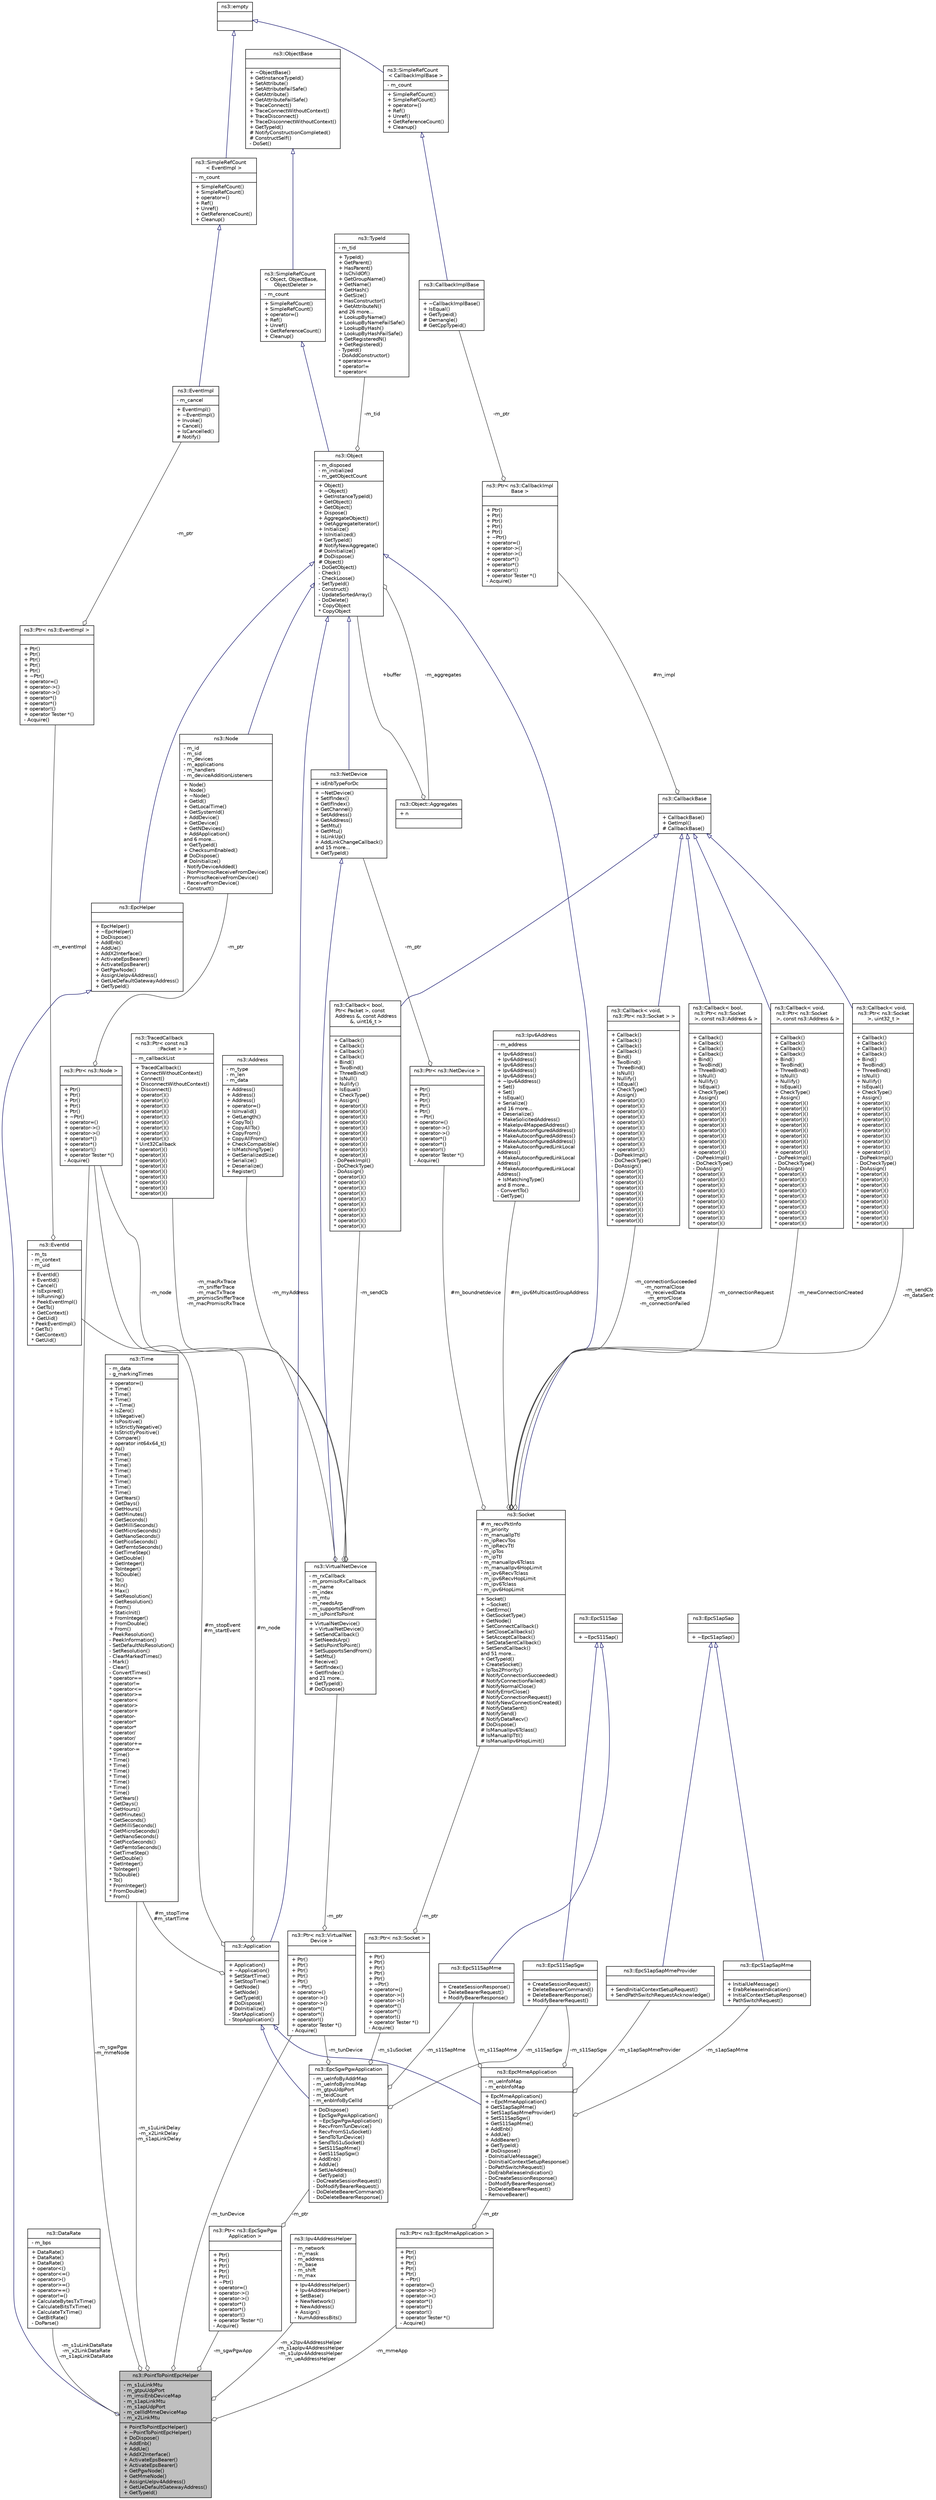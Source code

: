 digraph "ns3::PointToPointEpcHelper"
{
  edge [fontname="Helvetica",fontsize="10",labelfontname="Helvetica",labelfontsize="10"];
  node [fontname="Helvetica",fontsize="10",shape=record];
  Node1 [label="{ns3::PointToPointEpcHelper\n|- m_s1uLinkMtu\l- m_gtpuUdpPort\l- m_imsiEnbDeviceMap\l- m_s1apLinkMtu\l- m_s1apUdpPort\l- m_cellIdMmeDeviceMap\l- m_x2LinkMtu\l|+ PointToPointEpcHelper()\l+ ~PointToPointEpcHelper()\l+ DoDispose()\l+ AddEnb()\l+ AddUe()\l+ AddX2Interface()\l+ ActivateEpsBearer()\l+ ActivateEpsBearer()\l+ GetPgwNode()\l+ GetMmeNode()\l+ AssignUeIpv4Address()\l+ GetUeDefaultGatewayAddress()\l+ GetTypeId()\l}",height=0.2,width=0.4,color="black", fillcolor="grey75", style="filled", fontcolor="black"];
  Node2 -> Node1 [dir="back",color="midnightblue",fontsize="10",style="solid",arrowtail="onormal"];
  Node2 [label="{ns3::EpcHelper\n||+ EpcHelper()\l+ ~EpcHelper()\l+ DoDispose()\l+ AddEnb()\l+ AddUe()\l+ AddX2Interface()\l+ ActivateEpsBearer()\l+ ActivateEpsBearer()\l+ GetPgwNode()\l+ AssignUeIpv4Address()\l+ GetUeDefaultGatewayAddress()\l+ GetTypeId()\l}",height=0.2,width=0.4,color="black", fillcolor="white", style="filled",URL="$d3/d5b/classns3_1_1EpcHelper.html",tooltip="Base helper class to handle the creation of the EPC entities. "];
  Node3 -> Node2 [dir="back",color="midnightblue",fontsize="10",style="solid",arrowtail="onormal"];
  Node3 [label="{ns3::Object\n|- m_disposed\l- m_initialized\l- m_getObjectCount\l|+ Object()\l+ ~Object()\l+ GetInstanceTypeId()\l+ GetObject()\l+ GetObject()\l+ Dispose()\l+ AggregateObject()\l+ GetAggregateIterator()\l+ Initialize()\l+ IsInitialized()\l+ GetTypeId()\l# NotifyNewAggregate()\l# DoInitialize()\l# DoDispose()\l# Object()\l- DoGetObject()\l- Check()\l- CheckLoose()\l- SetTypeId()\l- Construct()\l- UpdateSortedArray()\l- DoDelete()\l* CopyObject\l* CopyObject\l}",height=0.2,width=0.4,color="black", fillcolor="white", style="filled",URL="$d9/d77/classns3_1_1Object.html",tooltip="A base class which provides memory management and object aggregation. "];
  Node4 -> Node3 [dir="back",color="midnightblue",fontsize="10",style="solid",arrowtail="onormal"];
  Node4 [label="{ns3::SimpleRefCount\l\< Object, ObjectBase,\l ObjectDeleter \>\n|- m_count\l|+ SimpleRefCount()\l+ SimpleRefCount()\l+ operator=()\l+ Ref()\l+ Unref()\l+ GetReferenceCount()\l+ Cleanup()\l}",height=0.2,width=0.4,color="black", fillcolor="white", style="filled",URL="$da/da1/classns3_1_1SimpleRefCount.html"];
  Node5 -> Node4 [dir="back",color="midnightblue",fontsize="10",style="solid",arrowtail="onormal"];
  Node5 [label="{ns3::ObjectBase\n||+ ~ObjectBase()\l+ GetInstanceTypeId()\l+ SetAttribute()\l+ SetAttributeFailSafe()\l+ GetAttribute()\l+ GetAttributeFailSafe()\l+ TraceConnect()\l+ TraceConnectWithoutContext()\l+ TraceDisconnect()\l+ TraceDisconnectWithoutContext()\l+ GetTypeId()\l# NotifyConstructionCompleted()\l# ConstructSelf()\l- DoSet()\l}",height=0.2,width=0.4,color="black", fillcolor="white", style="filled",URL="$d2/dac/classns3_1_1ObjectBase.html",tooltip="Anchor the ns-3 type and attribute system. "];
  Node6 -> Node3 [color="grey25",fontsize="10",style="solid",label=" -m_tid" ,arrowhead="odiamond"];
  Node6 [label="{ns3::TypeId\n|- m_tid\l|+ TypeId()\l+ GetParent()\l+ HasParent()\l+ IsChildOf()\l+ GetGroupName()\l+ GetName()\l+ GetHash()\l+ GetSize()\l+ HasConstructor()\l+ GetAttributeN()\land 26 more...\l+ LookupByName()\l+ LookupByNameFailSafe()\l+ LookupByHash()\l+ LookupByHashFailSafe()\l+ GetRegisteredN()\l+ GetRegistered()\l- TypeId()\l- DoAddConstructor()\l* operator==\l* operator!=\l* operator\<\l}",height=0.2,width=0.4,color="black", fillcolor="white", style="filled",URL="$d6/d11/classns3_1_1TypeId.html",tooltip="a unique identifier for an interface. "];
  Node7 -> Node3 [color="grey25",fontsize="10",style="solid",label=" -m_aggregates" ,arrowhead="odiamond"];
  Node7 [label="{ns3::Object::Aggregates\n|+ n\l|}",height=0.2,width=0.4,color="black", fillcolor="white", style="filled",URL="$d5/de9/structns3_1_1Object_1_1Aggregates.html"];
  Node3 -> Node7 [color="grey25",fontsize="10",style="solid",label=" +buffer" ,arrowhead="odiamond"];
  Node8 -> Node1 [color="grey25",fontsize="10",style="solid",label=" -m_s1uLinkDataRate\n-m_x2LinkDataRate\n-m_s1apLinkDataRate" ,arrowhead="odiamond"];
  Node8 [label="{ns3::DataRate\n|- m_bps\l|+ DataRate()\l+ DataRate()\l+ DataRate()\l+ operator\<()\l+ operator\<=()\l+ operator\>()\l+ operator\>=()\l+ operator==()\l+ operator!=()\l+ CalculateBytesTxTime()\l+ CalculateBitsTxTime()\l+ CalculateTxTime()\l+ GetBitRate()\l- DoParse()\l}",height=0.2,width=0.4,color="black", fillcolor="white", style="filled",URL="$db/d01/classns3_1_1DataRate.html",tooltip="Class for representing data rates. "];
  Node9 -> Node1 [color="grey25",fontsize="10",style="solid",label=" -m_sgwPgwApp" ,arrowhead="odiamond"];
  Node9 [label="{ns3::Ptr\< ns3::EpcSgwPgw\lApplication \>\n||+ Ptr()\l+ Ptr()\l+ Ptr()\l+ Ptr()\l+ Ptr()\l+ ~Ptr()\l+ operator=()\l+ operator-\>()\l+ operator-\>()\l+ operator*()\l+ operator*()\l+ operator!()\l+ operator Tester *()\l- Acquire()\l}",height=0.2,width=0.4,color="black", fillcolor="white", style="filled",URL="$dc/d90/classns3_1_1Ptr.html"];
  Node10 -> Node9 [color="grey25",fontsize="10",style="solid",label=" -m_ptr" ,arrowhead="odiamond"];
  Node10 [label="{ns3::EpcSgwPgwApplication\n|- m_ueInfoByAddrMap\l- m_ueInfoByImsiMap\l- m_gtpuUdpPort\l- m_teidCount\l- m_enbInfoByCellId\l|+ DoDispose()\l+ EpcSgwPgwApplication()\l+ ~EpcSgwPgwApplication()\l+ RecvFromTunDevice()\l+ RecvFromS1uSocket()\l+ SendToTunDevice()\l+ SendToS1uSocket()\l+ SetS11SapMme()\l+ GetS11SapSgw()\l+ AddEnb()\l+ AddUe()\l+ SetUeAddress()\l+ GetTypeId()\l- DoCreateSessionRequest()\l- DoModifyBearerRequest()\l- DoDeleteBearerCommand()\l- DoDeleteBearerResponse()\l}",height=0.2,width=0.4,color="black", fillcolor="white", style="filled",URL="$df/d25/classns3_1_1EpcSgwPgwApplication.html"];
  Node11 -> Node10 [dir="back",color="midnightblue",fontsize="10",style="solid",arrowtail="onormal"];
  Node11 [label="{ns3::Application\n||+ Application()\l+ ~Application()\l+ SetStartTime()\l+ SetStopTime()\l+ GetNode()\l+ SetNode()\l+ GetTypeId()\l# DoDispose()\l# DoInitialize()\l- StartApplication()\l- StopApplication()\l}",height=0.2,width=0.4,color="black", fillcolor="white", style="filled",URL="$d0/d46/classns3_1_1Application.html",tooltip="The base class for all ns3 applications. "];
  Node3 -> Node11 [dir="back",color="midnightblue",fontsize="10",style="solid",arrowtail="onormal"];
  Node12 -> Node11 [color="grey25",fontsize="10",style="solid",label=" #m_stopEvent\n#m_startEvent" ,arrowhead="odiamond"];
  Node12 [label="{ns3::EventId\n|- m_ts\l- m_context\l- m_uid\l|+ EventId()\l+ EventId()\l+ Cancel()\l+ IsExpired()\l+ IsRunning()\l+ PeekEventImpl()\l+ GetTs()\l+ GetContext()\l+ GetUid()\l* PeekEventImpl()\l* GetTs()\l* GetContext()\l* GetUid()\l}",height=0.2,width=0.4,color="black", fillcolor="white", style="filled",URL="$d1/df8/classns3_1_1EventId.html",tooltip="An identifier for simulation events. "];
  Node13 -> Node12 [color="grey25",fontsize="10",style="solid",label=" -m_eventImpl" ,arrowhead="odiamond"];
  Node13 [label="{ns3::Ptr\< ns3::EventImpl \>\n||+ Ptr()\l+ Ptr()\l+ Ptr()\l+ Ptr()\l+ Ptr()\l+ ~Ptr()\l+ operator=()\l+ operator-\>()\l+ operator-\>()\l+ operator*()\l+ operator*()\l+ operator!()\l+ operator Tester *()\l- Acquire()\l}",height=0.2,width=0.4,color="black", fillcolor="white", style="filled",URL="$dc/d90/classns3_1_1Ptr.html"];
  Node14 -> Node13 [color="grey25",fontsize="10",style="solid",label=" -m_ptr" ,arrowhead="odiamond"];
  Node14 [label="{ns3::EventImpl\n|- m_cancel\l|+ EventImpl()\l+ ~EventImpl()\l+ Invoke()\l+ Cancel()\l+ IsCancelled()\l# Notify()\l}",height=0.2,width=0.4,color="black", fillcolor="white", style="filled",URL="$da/def/classns3_1_1EventImpl.html",tooltip="A simulation event. "];
  Node15 -> Node14 [dir="back",color="midnightblue",fontsize="10",style="solid",arrowtail="onormal"];
  Node15 [label="{ns3::SimpleRefCount\l\< EventImpl \>\n|- m_count\l|+ SimpleRefCount()\l+ SimpleRefCount()\l+ operator=()\l+ Ref()\l+ Unref()\l+ GetReferenceCount()\l+ Cleanup()\l}",height=0.2,width=0.4,color="black", fillcolor="white", style="filled",URL="$da/da1/classns3_1_1SimpleRefCount.html"];
  Node16 -> Node15 [dir="back",color="midnightblue",fontsize="10",style="solid",arrowtail="onormal"];
  Node16 [label="{ns3::empty\n||}",height=0.2,width=0.4,color="black", fillcolor="white", style="filled",URL="$d9/d6a/classns3_1_1empty.html",tooltip="make Callback use a separate empty type "];
  Node17 -> Node11 [color="grey25",fontsize="10",style="solid",label=" #m_node" ,arrowhead="odiamond"];
  Node17 [label="{ns3::Ptr\< ns3::Node \>\n||+ Ptr()\l+ Ptr()\l+ Ptr()\l+ Ptr()\l+ Ptr()\l+ ~Ptr()\l+ operator=()\l+ operator-\>()\l+ operator-\>()\l+ operator*()\l+ operator*()\l+ operator!()\l+ operator Tester *()\l- Acquire()\l}",height=0.2,width=0.4,color="black", fillcolor="white", style="filled",URL="$dc/d90/classns3_1_1Ptr.html"];
  Node18 -> Node17 [color="grey25",fontsize="10",style="solid",label=" -m_ptr" ,arrowhead="odiamond"];
  Node18 [label="{ns3::Node\n|- m_id\l- m_sid\l- m_devices\l- m_applications\l- m_handlers\l- m_deviceAdditionListeners\l|+ Node()\l+ Node()\l+ ~Node()\l+ GetId()\l+ GetLocalTime()\l+ GetSystemId()\l+ AddDevice()\l+ GetDevice()\l+ GetNDevices()\l+ AddApplication()\land 6 more...\l+ GetTypeId()\l+ ChecksumEnabled()\l# DoDispose()\l# DoInitialize()\l- NotifyDeviceAdded()\l- NonPromiscReceiveFromDevice()\l- PromiscReceiveFromDevice()\l- ReceiveFromDevice()\l- Construct()\l}",height=0.2,width=0.4,color="black", fillcolor="white", style="filled",URL="$dd/ded/classns3_1_1Node.html",tooltip="A network Node. "];
  Node3 -> Node18 [dir="back",color="midnightblue",fontsize="10",style="solid",arrowtail="onormal"];
  Node19 -> Node11 [color="grey25",fontsize="10",style="solid",label=" #m_stopTime\n#m_startTime" ,arrowhead="odiamond"];
  Node19 [label="{ns3::Time\n|- m_data\l- g_markingTimes\l|+ operator=()\l+ Time()\l+ Time()\l+ Time()\l+ ~Time()\l+ IsZero()\l+ IsNegative()\l+ IsPositive()\l+ IsStrictlyNegative()\l+ IsStrictlyPositive()\l+ Compare()\l+ operator int64x64_t()\l+ As()\l+ Time()\l+ Time()\l+ Time()\l+ Time()\l+ Time()\l+ Time()\l+ Time()\l+ Time()\l+ GetYears()\l+ GetDays()\l+ GetHours()\l+ GetMinutes()\l+ GetSeconds()\l+ GetMilliSeconds()\l+ GetMicroSeconds()\l+ GetNanoSeconds()\l+ GetPicoSeconds()\l+ GetFemtoSeconds()\l+ GetTimeStep()\l+ GetDouble()\l+ GetInteger()\l+ ToInteger()\l+ ToDouble()\l+ To()\l+ Min()\l+ Max()\l+ SetResolution()\l+ GetResolution()\l+ From()\l+ StaticInit()\l+ FromInteger()\l+ FromDouble()\l+ From()\l- PeekResolution()\l- PeekInformation()\l- SetDefaultNsResolution()\l- SetResolution()\l- ClearMarkedTimes()\l- Mark()\l- Clear()\l- ConvertTimes()\l* operator==\l* operator!=\l* operator\<=\l* operator\>=\l* operator\<\l* operator\>\l* operator+\l* operator-\l* operator*\l* operator*\l* operator/\l* operator/\l* operator+=\l* operator-=\l* Time()\l* Time()\l* Time()\l* Time()\l* Time()\l* Time()\l* Time()\l* Time()\l* GetYears()\l* GetDays()\l* GetHours()\l* GetMinutes()\l* GetSeconds()\l* GetMilliSeconds()\l* GetMicroSeconds()\l* GetNanoSeconds()\l* GetPicoSeconds()\l* GetFemtoSeconds()\l* GetTimeStep()\l* GetDouble()\l* GetInteger()\l* ToInteger()\l* ToDouble()\l* To()\l* FromInteger()\l* FromDouble()\l* From()\l}",height=0.2,width=0.4,color="black", fillcolor="white", style="filled",URL="$dc/d04/classns3_1_1Time.html",tooltip="Simulation virtual time values and global simulation resolution. "];
  Node20 -> Node10 [color="grey25",fontsize="10",style="solid",label=" -m_tunDevice" ,arrowhead="odiamond"];
  Node20 [label="{ns3::Ptr\< ns3::VirtualNet\lDevice \>\n||+ Ptr()\l+ Ptr()\l+ Ptr()\l+ Ptr()\l+ Ptr()\l+ ~Ptr()\l+ operator=()\l+ operator-\>()\l+ operator-\>()\l+ operator*()\l+ operator*()\l+ operator!()\l+ operator Tester *()\l- Acquire()\l}",height=0.2,width=0.4,color="black", fillcolor="white", style="filled",URL="$dc/d90/classns3_1_1Ptr.html"];
  Node21 -> Node20 [color="grey25",fontsize="10",style="solid",label=" -m_ptr" ,arrowhead="odiamond"];
  Node21 [label="{ns3::VirtualNetDevice\n|- m_rxCallback\l- m_promiscRxCallback\l- m_name\l- m_index\l- m_mtu\l- m_needsArp\l- m_supportsSendFrom\l- m_isPointToPoint\l|+ VirtualNetDevice()\l+ ~VirtualNetDevice()\l+ SetSendCallback()\l+ SetNeedsArp()\l+ SetIsPointToPoint()\l+ SetSupportsSendFrom()\l+ SetMtu()\l+ Receive()\l+ SetIfIndex()\l+ GetIfIndex()\land 21 more...\l+ GetTypeId()\l# DoDispose()\l}",height=0.2,width=0.4,color="black", fillcolor="white", style="filled",URL="$da/d03/classns3_1_1VirtualNetDevice.html",tooltip="A virtual device, similar to Linux TUN/TAP interfaces. "];
  Node22 -> Node21 [dir="back",color="midnightblue",fontsize="10",style="solid",arrowtail="onormal"];
  Node22 [label="{ns3::NetDevice\n|+ isEnbTypeForDc\l|+ ~NetDevice()\l+ SetIfIndex()\l+ GetIfIndex()\l+ GetChannel()\l+ SetAddress()\l+ GetAddress()\l+ SetMtu()\l+ GetMtu()\l+ IsLinkUp()\l+ AddLinkChangeCallback()\land 15 more...\l+ GetTypeId()\l}",height=0.2,width=0.4,color="black", fillcolor="white", style="filled",URL="$d9/dac/classns3_1_1NetDevice.html",tooltip="Network layer to device interface. "];
  Node3 -> Node22 [dir="back",color="midnightblue",fontsize="10",style="solid",arrowtail="onormal"];
  Node23 -> Node21 [color="grey25",fontsize="10",style="solid",label=" -m_macRxTrace\n-m_snifferTrace\n-m_macTxTrace\n-m_promiscSnifferTrace\n-m_macPromiscRxTrace" ,arrowhead="odiamond"];
  Node23 [label="{ns3::TracedCallback\l\< ns3::Ptr\< const ns3\l::Packet \> \>\n|- m_callbackList\l|+ TracedCallback()\l+ ConnectWithoutContext()\l+ Connect()\l+ DisconnectWithoutContext()\l+ Disconnect()\l+ operator()()\l+ operator()()\l+ operator()()\l+ operator()()\l+ operator()()\l+ operator()()\l+ operator()()\l+ operator()()\l+ operator()()\l* Uint32Callback\l* operator()()\l* operator()()\l* operator()()\l* operator()()\l* operator()()\l* operator()()\l* operator()()\l* operator()()\l* operator()()\l}",height=0.2,width=0.4,color="black", fillcolor="white", style="filled",URL="$df/dec/classns3_1_1TracedCallback.html"];
  Node24 -> Node21 [color="grey25",fontsize="10",style="solid",label=" -m_myAddress" ,arrowhead="odiamond"];
  Node24 [label="{ns3::Address\n|- m_type\l- m_len\l- m_data\l|+ Address()\l+ Address()\l+ Address()\l+ operator=()\l+ IsInvalid()\l+ GetLength()\l+ CopyTo()\l+ CopyAllTo()\l+ CopyFrom()\l+ CopyAllFrom()\l+ CheckCompatible()\l+ IsMatchingType()\l+ GetSerializedSize()\l+ Serialize()\l+ Deserialize()\l+ Register()\l}",height=0.2,width=0.4,color="black", fillcolor="white", style="filled",URL="$d2/d5f/classns3_1_1Address.html",tooltip="a polymophic address class "];
  Node17 -> Node21 [color="grey25",fontsize="10",style="solid",label=" -m_node" ,arrowhead="odiamond"];
  Node25 -> Node21 [color="grey25",fontsize="10",style="solid",label=" -m_sendCb" ,arrowhead="odiamond"];
  Node25 [label="{ns3::Callback\< bool,\l Ptr\< Packet \>, const\l Address &, const Address\l &, uint16_t \>\n||+ Callback()\l+ Callback()\l+ Callback()\l+ Callback()\l+ Bind()\l+ TwoBind()\l+ ThreeBind()\l+ IsNull()\l+ Nullify()\l+ IsEqual()\l+ CheckType()\l+ Assign()\l+ operator()()\l+ operator()()\l+ operator()()\l+ operator()()\l+ operator()()\l+ operator()()\l+ operator()()\l+ operator()()\l+ operator()()\l+ operator()()\l- DoPeekImpl()\l- DoCheckType()\l- DoAssign()\l* operator()()\l* operator()()\l* operator()()\l* operator()()\l* operator()()\l* operator()()\l* operator()()\l* operator()()\l* operator()()\l* operator()()\l}",height=0.2,width=0.4,color="black", fillcolor="white", style="filled",URL="$d1/d48/classns3_1_1Callback.html"];
  Node26 -> Node25 [dir="back",color="midnightblue",fontsize="10",style="solid",arrowtail="onormal"];
  Node26 [label="{ns3::CallbackBase\n||+ CallbackBase()\l+ GetImpl()\l# CallbackBase()\l}",height=0.2,width=0.4,color="black", fillcolor="white", style="filled",URL="$d7/db5/classns3_1_1CallbackBase.html"];
  Node27 -> Node26 [color="grey25",fontsize="10",style="solid",label=" #m_impl" ,arrowhead="odiamond"];
  Node27 [label="{ns3::Ptr\< ns3::CallbackImpl\lBase \>\n||+ Ptr()\l+ Ptr()\l+ Ptr()\l+ Ptr()\l+ Ptr()\l+ ~Ptr()\l+ operator=()\l+ operator-\>()\l+ operator-\>()\l+ operator*()\l+ operator*()\l+ operator!()\l+ operator Tester *()\l- Acquire()\l}",height=0.2,width=0.4,color="black", fillcolor="white", style="filled",URL="$dc/d90/classns3_1_1Ptr.html"];
  Node28 -> Node27 [color="grey25",fontsize="10",style="solid",label=" -m_ptr" ,arrowhead="odiamond"];
  Node28 [label="{ns3::CallbackImplBase\n||+ ~CallbackImplBase()\l+ IsEqual()\l+ GetTypeid()\l# Demangle()\l# GetCppTypeid()\l}",height=0.2,width=0.4,color="black", fillcolor="white", style="filled",URL="$d3/dfa/classns3_1_1CallbackImplBase.html"];
  Node29 -> Node28 [dir="back",color="midnightblue",fontsize="10",style="solid",arrowtail="onormal"];
  Node29 [label="{ns3::SimpleRefCount\l\< CallbackImplBase \>\n|- m_count\l|+ SimpleRefCount()\l+ SimpleRefCount()\l+ operator=()\l+ Ref()\l+ Unref()\l+ GetReferenceCount()\l+ Cleanup()\l}",height=0.2,width=0.4,color="black", fillcolor="white", style="filled",URL="$da/da1/classns3_1_1SimpleRefCount.html"];
  Node16 -> Node29 [dir="back",color="midnightblue",fontsize="10",style="solid",arrowtail="onormal"];
  Node30 -> Node10 [color="grey25",fontsize="10",style="solid",label=" -m_s11SapMme" ,arrowhead="odiamond"];
  Node30 [label="{ns3::EpcS11SapMme\n||+ CreateSessionResponse()\l+ DeleteBearerRequest()\l+ ModifyBearerResponse()\l}",height=0.2,width=0.4,color="black", fillcolor="white", style="filled",URL="$d9/d61/classns3_1_1EpcS11SapMme.html"];
  Node31 -> Node30 [dir="back",color="midnightblue",fontsize="10",style="solid",arrowtail="onormal"];
  Node31 [label="{ns3::EpcS11Sap\n||+ ~EpcS11Sap()\l}",height=0.2,width=0.4,color="black", fillcolor="white", style="filled",URL="$db/df3/classns3_1_1EpcS11Sap.html"];
  Node32 -> Node10 [color="grey25",fontsize="10",style="solid",label=" -m_s1uSocket" ,arrowhead="odiamond"];
  Node32 [label="{ns3::Ptr\< ns3::Socket \>\n||+ Ptr()\l+ Ptr()\l+ Ptr()\l+ Ptr()\l+ Ptr()\l+ ~Ptr()\l+ operator=()\l+ operator-\>()\l+ operator-\>()\l+ operator*()\l+ operator*()\l+ operator!()\l+ operator Tester *()\l- Acquire()\l}",height=0.2,width=0.4,color="black", fillcolor="white", style="filled",URL="$dc/d90/classns3_1_1Ptr.html"];
  Node33 -> Node32 [color="grey25",fontsize="10",style="solid",label=" -m_ptr" ,arrowhead="odiamond"];
  Node33 [label="{ns3::Socket\n|# m_recvPktInfo\l- m_priority\l- m_manualIpTtl\l- m_ipRecvTos\l- m_ipRecvTtl\l- m_ipTos\l- m_ipTtl\l- m_manualIpv6Tclass\l- m_manualIpv6HopLimit\l- m_ipv6RecvTclass\l- m_ipv6RecvHopLimit\l- m_ipv6Tclass\l- m_ipv6HopLimit\l|+ Socket()\l+ ~Socket()\l+ GetErrno()\l+ GetSocketType()\l+ GetNode()\l+ SetConnectCallback()\l+ SetCloseCallbacks()\l+ SetAcceptCallback()\l+ SetDataSentCallback()\l+ SetSendCallback()\land 51 more...\l+ GetTypeId()\l+ CreateSocket()\l+ IpTos2Priority()\l# NotifyConnectionSucceeded()\l# NotifyConnectionFailed()\l# NotifyNormalClose()\l# NotifyErrorClose()\l# NotifyConnectionRequest()\l# NotifyNewConnectionCreated()\l# NotifyDataSent()\l# NotifySend()\l# NotifyDataRecv()\l# DoDispose()\l# IsManualIpv6Tclass()\l# IsManualIpTtl()\l# IsManualIpv6HopLimit()\l}",height=0.2,width=0.4,color="black", fillcolor="white", style="filled",URL="$d9/df2/classns3_1_1Socket.html",tooltip="A low-level Socket API based loosely on the BSD Socket API.A few things to keep in mind about this ty..."];
  Node3 -> Node33 [dir="back",color="midnightblue",fontsize="10",style="solid",arrowtail="onormal"];
  Node34 -> Node33 [color="grey25",fontsize="10",style="solid",label=" #m_boundnetdevice" ,arrowhead="odiamond"];
  Node34 [label="{ns3::Ptr\< ns3::NetDevice \>\n||+ Ptr()\l+ Ptr()\l+ Ptr()\l+ Ptr()\l+ Ptr()\l+ ~Ptr()\l+ operator=()\l+ operator-\>()\l+ operator-\>()\l+ operator*()\l+ operator*()\l+ operator!()\l+ operator Tester *()\l- Acquire()\l}",height=0.2,width=0.4,color="black", fillcolor="white", style="filled",URL="$dc/d90/classns3_1_1Ptr.html"];
  Node22 -> Node34 [color="grey25",fontsize="10",style="solid",label=" -m_ptr" ,arrowhead="odiamond"];
  Node35 -> Node33 [color="grey25",fontsize="10",style="solid",label=" #m_ipv6MulticastGroupAddress" ,arrowhead="odiamond"];
  Node35 [label="{ns3::Ipv6Address\n|- m_address\l|+ Ipv6Address()\l+ Ipv6Address()\l+ Ipv6Address()\l+ Ipv6Address()\l+ Ipv6Address()\l+ ~Ipv6Address()\l+ Set()\l+ Set()\l+ IsEqual()\l+ Serialize()\land 16 more...\l+ Deserialize()\l+ MakeSolicitedAddress()\l+ MakeIpv4MappedAddress()\l+ MakeAutoconfiguredAddress()\l+ MakeAutoconfiguredAddress()\l+ MakeAutoconfiguredAddress()\l+ MakeAutoconfiguredLinkLocal\lAddress()\l+ MakeAutoconfiguredLinkLocal\lAddress()\l+ MakeAutoconfiguredLinkLocal\lAddress()\l+ IsMatchingType()\land 8 more...\l- ConvertTo()\l- GetType()\l}",height=0.2,width=0.4,color="black", fillcolor="white", style="filled",URL="$d5/de6/classns3_1_1Ipv6Address.html",tooltip="Describes an IPv6 address. "];
  Node36 -> Node33 [color="grey25",fontsize="10",style="solid",label=" -m_newConnectionCreated" ,arrowhead="odiamond"];
  Node36 [label="{ns3::Callback\< void,\l ns3::Ptr\< ns3::Socket\l \>, const ns3::Address & \>\n||+ Callback()\l+ Callback()\l+ Callback()\l+ Callback()\l+ Bind()\l+ TwoBind()\l+ ThreeBind()\l+ IsNull()\l+ Nullify()\l+ IsEqual()\l+ CheckType()\l+ Assign()\l+ operator()()\l+ operator()()\l+ operator()()\l+ operator()()\l+ operator()()\l+ operator()()\l+ operator()()\l+ operator()()\l+ operator()()\l+ operator()()\l- DoPeekImpl()\l- DoCheckType()\l- DoAssign()\l* operator()()\l* operator()()\l* operator()()\l* operator()()\l* operator()()\l* operator()()\l* operator()()\l* operator()()\l* operator()()\l* operator()()\l}",height=0.2,width=0.4,color="black", fillcolor="white", style="filled",URL="$d1/d48/classns3_1_1Callback.html"];
  Node26 -> Node36 [dir="back",color="midnightblue",fontsize="10",style="solid",arrowtail="onormal"];
  Node37 -> Node33 [color="grey25",fontsize="10",style="solid",label=" -m_sendCb\n-m_dataSent" ,arrowhead="odiamond"];
  Node37 [label="{ns3::Callback\< void,\l ns3::Ptr\< ns3::Socket\l \>, uint32_t \>\n||+ Callback()\l+ Callback()\l+ Callback()\l+ Callback()\l+ Bind()\l+ TwoBind()\l+ ThreeBind()\l+ IsNull()\l+ Nullify()\l+ IsEqual()\l+ CheckType()\l+ Assign()\l+ operator()()\l+ operator()()\l+ operator()()\l+ operator()()\l+ operator()()\l+ operator()()\l+ operator()()\l+ operator()()\l+ operator()()\l+ operator()()\l- DoPeekImpl()\l- DoCheckType()\l- DoAssign()\l* operator()()\l* operator()()\l* operator()()\l* operator()()\l* operator()()\l* operator()()\l* operator()()\l* operator()()\l* operator()()\l* operator()()\l}",height=0.2,width=0.4,color="black", fillcolor="white", style="filled",URL="$d1/d48/classns3_1_1Callback.html"];
  Node26 -> Node37 [dir="back",color="midnightblue",fontsize="10",style="solid",arrowtail="onormal"];
  Node38 -> Node33 [color="grey25",fontsize="10",style="solid",label=" -m_connectionSucceeded\n-m_normalClose\n-m_receivedData\n-m_errorClose\n-m_connectionFailed" ,arrowhead="odiamond"];
  Node38 [label="{ns3::Callback\< void,\l ns3::Ptr\< ns3::Socket \> \>\n||+ Callback()\l+ Callback()\l+ Callback()\l+ Callback()\l+ Bind()\l+ TwoBind()\l+ ThreeBind()\l+ IsNull()\l+ Nullify()\l+ IsEqual()\l+ CheckType()\l+ Assign()\l+ operator()()\l+ operator()()\l+ operator()()\l+ operator()()\l+ operator()()\l+ operator()()\l+ operator()()\l+ operator()()\l+ operator()()\l+ operator()()\l- DoPeekImpl()\l- DoCheckType()\l- DoAssign()\l* operator()()\l* operator()()\l* operator()()\l* operator()()\l* operator()()\l* operator()()\l* operator()()\l* operator()()\l* operator()()\l* operator()()\l}",height=0.2,width=0.4,color="black", fillcolor="white", style="filled",URL="$d1/d48/classns3_1_1Callback.html"];
  Node26 -> Node38 [dir="back",color="midnightblue",fontsize="10",style="solid",arrowtail="onormal"];
  Node39 -> Node33 [color="grey25",fontsize="10",style="solid",label=" -m_connectionRequest" ,arrowhead="odiamond"];
  Node39 [label="{ns3::Callback\< bool,\l ns3::Ptr\< ns3::Socket\l \>, const ns3::Address & \>\n||+ Callback()\l+ Callback()\l+ Callback()\l+ Callback()\l+ Bind()\l+ TwoBind()\l+ ThreeBind()\l+ IsNull()\l+ Nullify()\l+ IsEqual()\l+ CheckType()\l+ Assign()\l+ operator()()\l+ operator()()\l+ operator()()\l+ operator()()\l+ operator()()\l+ operator()()\l+ operator()()\l+ operator()()\l+ operator()()\l+ operator()()\l- DoPeekImpl()\l- DoCheckType()\l- DoAssign()\l* operator()()\l* operator()()\l* operator()()\l* operator()()\l* operator()()\l* operator()()\l* operator()()\l* operator()()\l* operator()()\l* operator()()\l}",height=0.2,width=0.4,color="black", fillcolor="white", style="filled",URL="$d1/d48/classns3_1_1Callback.html"];
  Node26 -> Node39 [dir="back",color="midnightblue",fontsize="10",style="solid",arrowtail="onormal"];
  Node40 -> Node10 [color="grey25",fontsize="10",style="solid",label=" -m_s11SapSgw" ,arrowhead="odiamond"];
  Node40 [label="{ns3::EpcS11SapSgw\n||+ CreateSessionRequest()\l+ DeleteBearerCommand()\l+ DeleteBearerResponse()\l+ ModifyBearerRequest()\l}",height=0.2,width=0.4,color="black", fillcolor="white", style="filled",URL="$d9/d42/classns3_1_1EpcS11SapSgw.html"];
  Node31 -> Node40 [dir="back",color="midnightblue",fontsize="10",style="solid",arrowtail="onormal"];
  Node41 -> Node1 [color="grey25",fontsize="10",style="solid",label=" -m_x2Ipv4AddressHelper\n-m_s1apIpv4AddressHelper\n-m_s1uIpv4AddressHelper\n-m_ueAddressHelper" ,arrowhead="odiamond"];
  Node41 [label="{ns3::Ipv4AddressHelper\n|- m_network\l- m_mask\l- m_address\l- m_base\l- m_shift\l- m_max\l|+ Ipv4AddressHelper()\l+ Ipv4AddressHelper()\l+ SetBase()\l+ NewNetwork()\l+ NewAddress()\l+ Assign()\l- NumAddressBits()\l}",height=0.2,width=0.4,color="black", fillcolor="white", style="filled",URL="$d2/dae/classns3_1_1Ipv4AddressHelper.html",tooltip="A helper class to make life easier while doing simple IPv4 address assignment in scripts. "];
  Node42 -> Node1 [color="grey25",fontsize="10",style="solid",label=" -m_mmeApp" ,arrowhead="odiamond"];
  Node42 [label="{ns3::Ptr\< ns3::EpcMmeApplication \>\n||+ Ptr()\l+ Ptr()\l+ Ptr()\l+ Ptr()\l+ Ptr()\l+ ~Ptr()\l+ operator=()\l+ operator-\>()\l+ operator-\>()\l+ operator*()\l+ operator*()\l+ operator!()\l+ operator Tester *()\l- Acquire()\l}",height=0.2,width=0.4,color="black", fillcolor="white", style="filled",URL="$dc/d90/classns3_1_1Ptr.html"];
  Node43 -> Node42 [color="grey25",fontsize="10",style="solid",label=" -m_ptr" ,arrowhead="odiamond"];
  Node43 [label="{ns3::EpcMmeApplication\n|- m_ueInfoMap\l- m_enbInfoMap\l|+ EpcMmeApplication()\l+ ~EpcMmeApplication()\l+ GetS1apSapMme()\l+ SetS1apSapMmeProvider()\l+ SetS11SapSgw()\l+ GetS11SapMme()\l+ AddEnb()\l+ AddUe()\l+ AddBearer()\l+ GetTypeId()\l# DoDispose()\l- DoInitialUeMessage()\l- DoInitialContextSetupResponse()\l- DoPathSwitchRequest()\l- DoErabReleaseIndication()\l- DoCreateSessionResponse()\l- DoModifyBearerResponse()\l- DoDeleteBearerRequest()\l- RemoveBearer()\l}",height=0.2,width=0.4,color="black", fillcolor="white", style="filled",URL="$d3/dac/classns3_1_1EpcMmeApplication.html",tooltip="This object implements as an application the MME functionality. "];
  Node11 -> Node43 [dir="back",color="midnightblue",fontsize="10",style="solid",arrowtail="onormal"];
  Node30 -> Node43 [color="grey25",fontsize="10",style="solid",label=" -m_s11SapMme" ,arrowhead="odiamond"];
  Node44 -> Node43 [color="grey25",fontsize="10",style="solid",label=" -m_s1apSapMmeProvider" ,arrowhead="odiamond"];
  Node44 [label="{ns3::EpcS1apSapMmeProvider\n||+ SendInitialContextSetupRequest()\l+ SendPathSwitchRequestAcknowledge()\l}",height=0.2,width=0.4,color="black", fillcolor="white", style="filled",URL="$d3/d07/classns3_1_1EpcS1apSapMmeProvider.html"];
  Node45 -> Node44 [dir="back",color="midnightblue",fontsize="10",style="solid",arrowtail="onormal"];
  Node45 [label="{ns3::EpcS1apSap\n||+ ~EpcS1apSap()\l}",height=0.2,width=0.4,color="black", fillcolor="white", style="filled",URL="$df/d7a/classns3_1_1EpcS1apSap.html"];
  Node40 -> Node43 [color="grey25",fontsize="10",style="solid",label=" -m_s11SapSgw" ,arrowhead="odiamond"];
  Node46 -> Node43 [color="grey25",fontsize="10",style="solid",label=" -m_s1apSapMme" ,arrowhead="odiamond"];
  Node46 [label="{ns3::EpcS1apSapMme\n||+ InitialUeMessage()\l+ ErabReleaseIndication()\l+ InitialContextSetupResponse()\l+ PathSwitchRequest()\l}",height=0.2,width=0.4,color="black", fillcolor="white", style="filled",URL="$d7/da4/classns3_1_1EpcS1apSapMme.html"];
  Node45 -> Node46 [dir="back",color="midnightblue",fontsize="10",style="solid",arrowtail="onormal"];
  Node20 -> Node1 [color="grey25",fontsize="10",style="solid",label=" -m_tunDevice" ,arrowhead="odiamond"];
  Node17 -> Node1 [color="grey25",fontsize="10",style="solid",label=" -m_sgwPgw\n-m_mmeNode" ,arrowhead="odiamond"];
  Node19 -> Node1 [color="grey25",fontsize="10",style="solid",label=" -m_s1uLinkDelay\n-m_x2LinkDelay\n-m_s1apLinkDelay" ,arrowhead="odiamond"];
}
